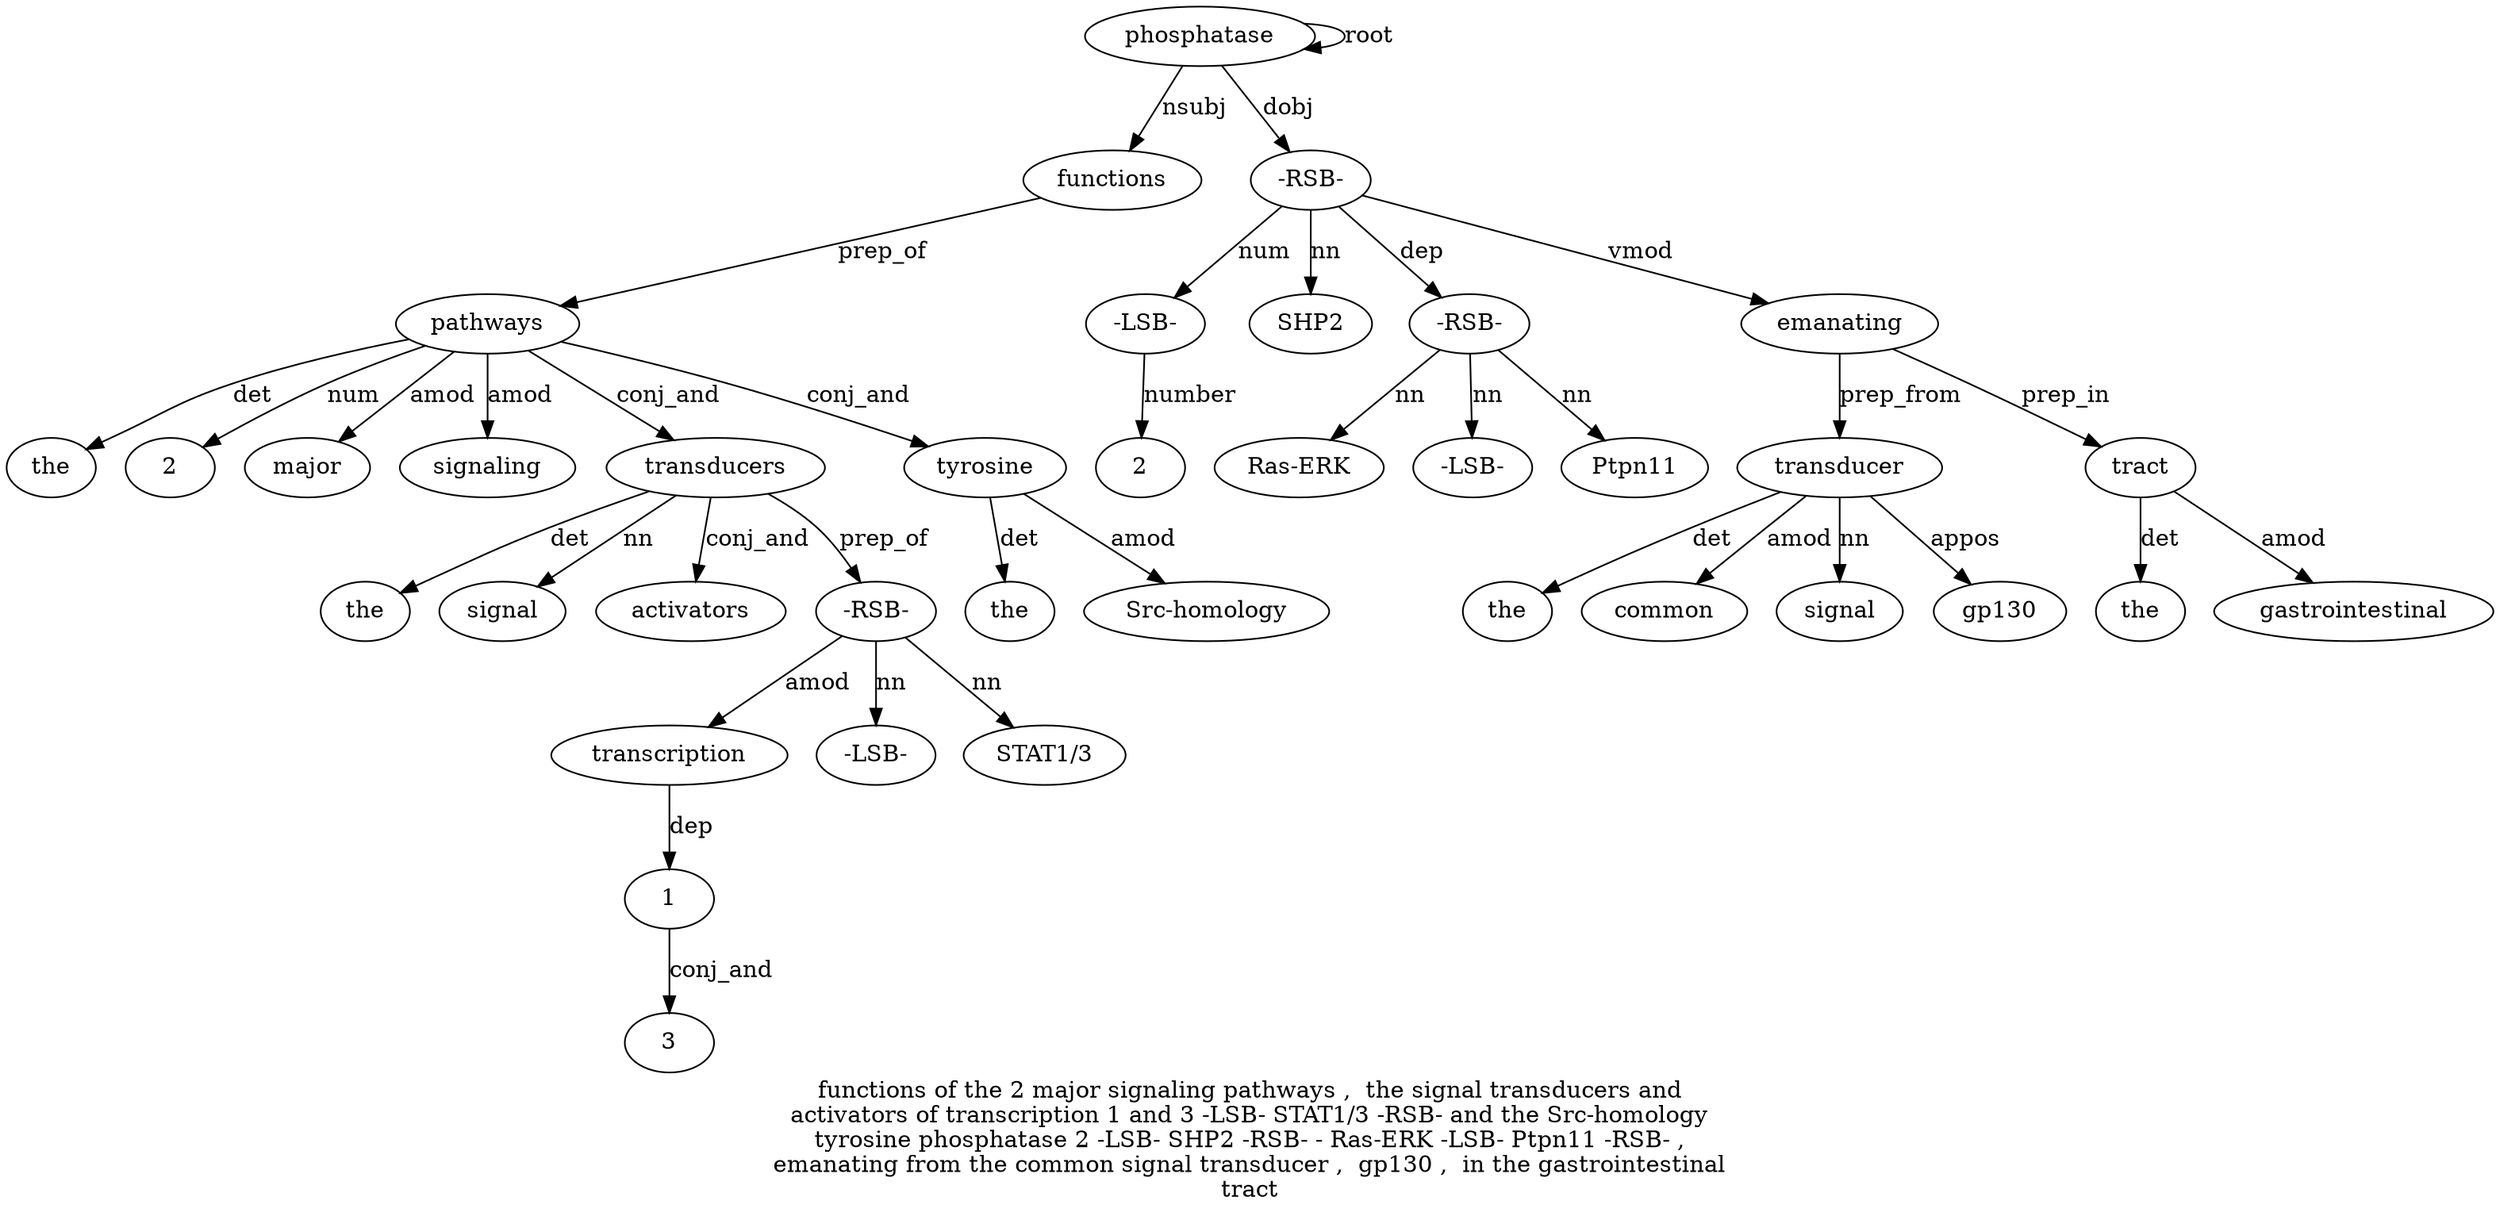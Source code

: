 digraph "functions of the 2 major signaling pathways ,  the signal transducers and activators of transcription 1 and 3 -LSB- STAT1/3 -RSB- and the Src-homology tyrosine phosphatase 2 -LSB- SHP2 -RSB- - Ras-ERK -LSB- Ptpn11 -RSB- ,  emanating from the common signal transducer ,  gp130 ,  in the gastrointestinal tract" {
label="functions of the 2 major signaling pathways ,  the signal transducers and
activators of transcription 1 and 3 -LSB- STAT1/3 -RSB- and the Src-homology
tyrosine phosphatase 2 -LSB- SHP2 -RSB- - Ras-ERK -LSB- Ptpn11 -RSB- ,
emanating from the common signal transducer ,  gp130 ,  in the gastrointestinal
tract";
phosphatase26 [style=filled, fillcolor=white, label=phosphatase];
functions1 [style=filled, fillcolor=white, label=functions];
phosphatase26 -> functions1  [label=nsubj];
pathways7 [style=filled, fillcolor=white, label=pathways];
the3 [style=filled, fillcolor=white, label=the];
pathways7 -> the3  [label=det];
24 [style=filled, fillcolor=white, label=2];
pathways7 -> 24  [label=num];
major5 [style=filled, fillcolor=white, label=major];
pathways7 -> major5  [label=amod];
signaling6 [style=filled, fillcolor=white, label=signaling];
pathways7 -> signaling6  [label=amod];
functions1 -> pathways7  [label=prep_of];
transducers11 [style=filled, fillcolor=white, label=transducers];
the9 [style=filled, fillcolor=white, label=the];
transducers11 -> the9  [label=det];
signal10 [style=filled, fillcolor=white, label=signal];
transducers11 -> signal10  [label=nn];
pathways7 -> transducers11  [label=conj_and];
activators13 [style=filled, fillcolor=white, label=activators];
transducers11 -> activators13  [label=conj_and];
"-RSB-21" [style=filled, fillcolor=white, label="-RSB-"];
transcription15 [style=filled, fillcolor=white, label=transcription];
"-RSB-21" -> transcription15  [label=amod];
116 [style=filled, fillcolor=white, label=1];
transcription15 -> 116  [label=dep];
318 [style=filled, fillcolor=white, label=3];
116 -> 318  [label=conj_and];
"-LSB-19" [style=filled, fillcolor=white, label="-LSB-"];
"-RSB-21" -> "-LSB-19"  [label=nn];
"STAT1/320" [style=filled, fillcolor=white, label="STAT1/3"];
"-RSB-21" -> "STAT1/320"  [label=nn];
transducers11 -> "-RSB-21"  [label=prep_of];
tyrosine25 [style=filled, fillcolor=white, label=tyrosine];
the23 [style=filled, fillcolor=white, label=the];
tyrosine25 -> the23  [label=det];
"Src-homology24" [style=filled, fillcolor=white, label="Src-homology"];
tyrosine25 -> "Src-homology24"  [label=amod];
pathways7 -> tyrosine25  [label=conj_and];
phosphatase26 -> phosphatase26  [label=root];
"-LSB-28" [style=filled, fillcolor=white, label="-LSB-"];
227 [style=filled, fillcolor=white, label=2];
"-LSB-28" -> 227  [label=number];
"-RSB-30" [style=filled, fillcolor=white, label="-RSB-"];
"-RSB-30" -> "-LSB-28"  [label=num];
SHP229 [style=filled, fillcolor=white, label=SHP2];
"-RSB-30" -> SHP229  [label=nn];
phosphatase26 -> "-RSB-30"  [label=dobj];
"-RSB-35" [style=filled, fillcolor=white, label="-RSB-"];
"Ras-ERK32" [style=filled, fillcolor=white, label="Ras-ERK"];
"-RSB-35" -> "Ras-ERK32"  [label=nn];
"-LSB-33" [style=filled, fillcolor=white, label="-LSB-"];
"-RSB-35" -> "-LSB-33"  [label=nn];
Ptpn1134 [style=filled, fillcolor=white, label=Ptpn11];
"-RSB-35" -> Ptpn1134  [label=nn];
"-RSB-30" -> "-RSB-35"  [label=dep];
emanating37 [style=filled, fillcolor=white, label=emanating];
"-RSB-30" -> emanating37  [label=vmod];
transducer42 [style=filled, fillcolor=white, label=transducer];
the39 [style=filled, fillcolor=white, label=the];
transducer42 -> the39  [label=det];
common40 [style=filled, fillcolor=white, label=common];
transducer42 -> common40  [label=amod];
signal41 [style=filled, fillcolor=white, label=signal];
transducer42 -> signal41  [label=nn];
emanating37 -> transducer42  [label=prep_from];
gp13044 [style=filled, fillcolor=white, label=gp130];
transducer42 -> gp13044  [label=appos];
tract49 [style=filled, fillcolor=white, label=tract];
the47 [style=filled, fillcolor=white, label=the];
tract49 -> the47  [label=det];
gastrointestinal48 [style=filled, fillcolor=white, label=gastrointestinal];
tract49 -> gastrointestinal48  [label=amod];
emanating37 -> tract49  [label=prep_in];
}

